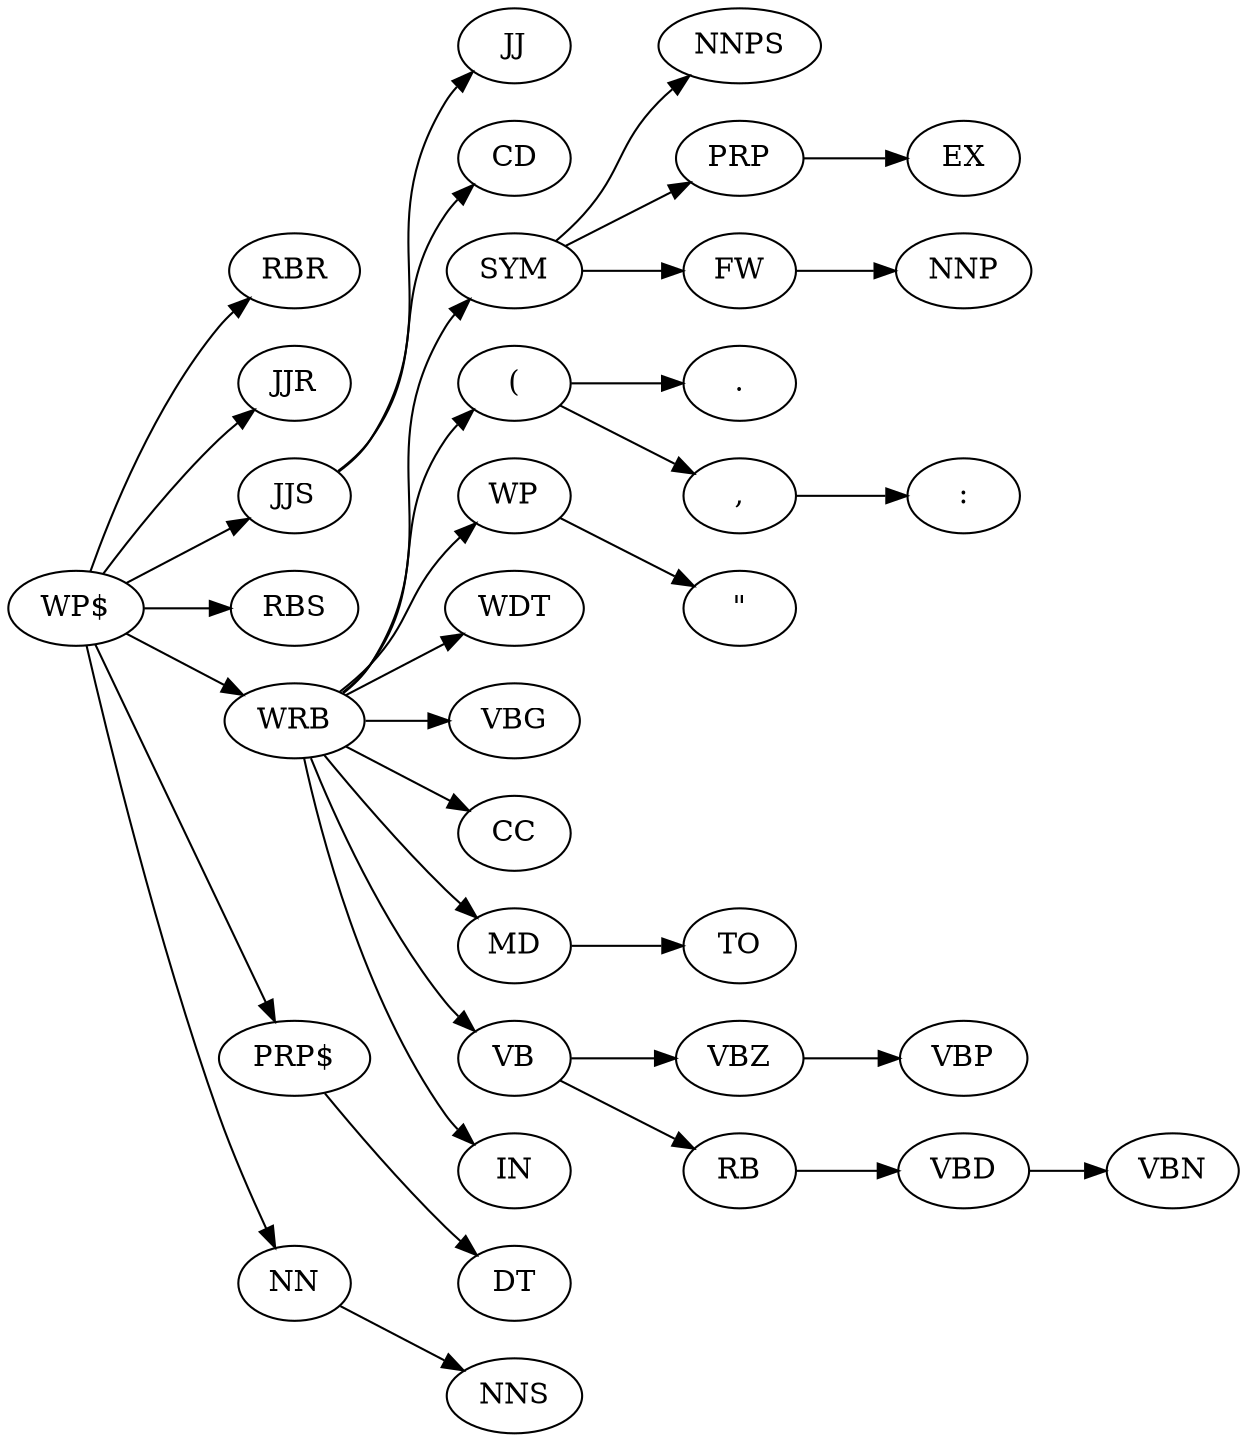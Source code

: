 digraph "English tags" {
	rankdir=LR
	"WP$" [label="WP$"]
	RBR [label=RBR]
	"WP$" -> RBR
	"WP$" [label="WP$"]
	JJR [label=JJR]
	"WP$" -> JJR
	SYM [label=SYM]
	NNPS [label=NNPS]
	SYM -> NNPS
	PRP [label=PRP]
	EX [label=EX]
	PRP -> EX
	FW [label=FW]
	NNP [label=NNP]
	FW -> NNP
	"(" [label="("]
	"." [label="."]
	"(" -> "."
	WP [label=WP]
	"\"" [label="\""]
	WP -> "\""
	JJS [label=JJS]
	JJ [label=JJ]
	JJS -> JJ
	"WP$" [label="WP$"]
	RBS [label=RBS]
	"WP$" -> RBS
	WRB [label=WRB]
	WP [label=WP]
	WRB -> WP
	"PRP$" [label="PRP$"]
	DT [label=DT]
	"PRP$" -> DT
	JJS [label=JJS]
	CD [label=CD]
	JJS -> CD
	SYM [label=SYM]
	FW [label=FW]
	SYM -> FW
	WRB [label=WRB]
	WDT [label=WDT]
	WRB -> WDT
	"," [label=","]
	<colon> [label=":"]
	"," -> <colon>
	VBD [label=VBD]
	VBN [label=VBN]
	VBD -> VBN
	VBZ [label=VBZ]
	VBP [label=VBP]
	VBZ -> VBP
	"WP$" [label="WP$"]
	JJS [label=JJS]
	"WP$" -> JJS
	NN [label=NN]
	NNS [label=NNS]
	NN -> NNS
	WRB [label=WRB]
	VBG [label=VBG]
	WRB -> VBG
	"(" [label="("]
	"," [label=","]
	"(" -> ","
	WRB [label=WRB]
	CC [label=CC]
	WRB -> CC
	MD [label=MD]
	TO [label=TO]
	MD -> TO
	SYM [label=SYM]
	PRP [label=PRP]
	SYM -> PRP
	RB [label=RB]
	VBD [label=VBD]
	RB -> VBD
	VB [label=VB]
	VBZ [label=VBZ]
	VB -> VBZ
	WRB [label=WRB]
	SYM [label=SYM]
	WRB -> SYM
	WRB [label=WRB]
	MD [label=MD]
	WRB -> MD
	VB [label=VB]
	RB [label=RB]
	VB -> RB
	WRB [label=WRB]
	VB [label=VB]
	WRB -> VB
	WRB [label=WRB]
	"(" [label="("]
	WRB -> "("
	"WP$" [label="WP$"]
	"PRP$" [label="PRP$"]
	"WP$" -> "PRP$"
	WRB [label=WRB]
	IN [label=IN]
	WRB -> IN
	"WP$" [label="WP$"]
	WRB [label=WRB]
	"WP$" -> WRB
	"WP$" [label="WP$"]
	NN [label=NN]
	"WP$" -> NN
}

